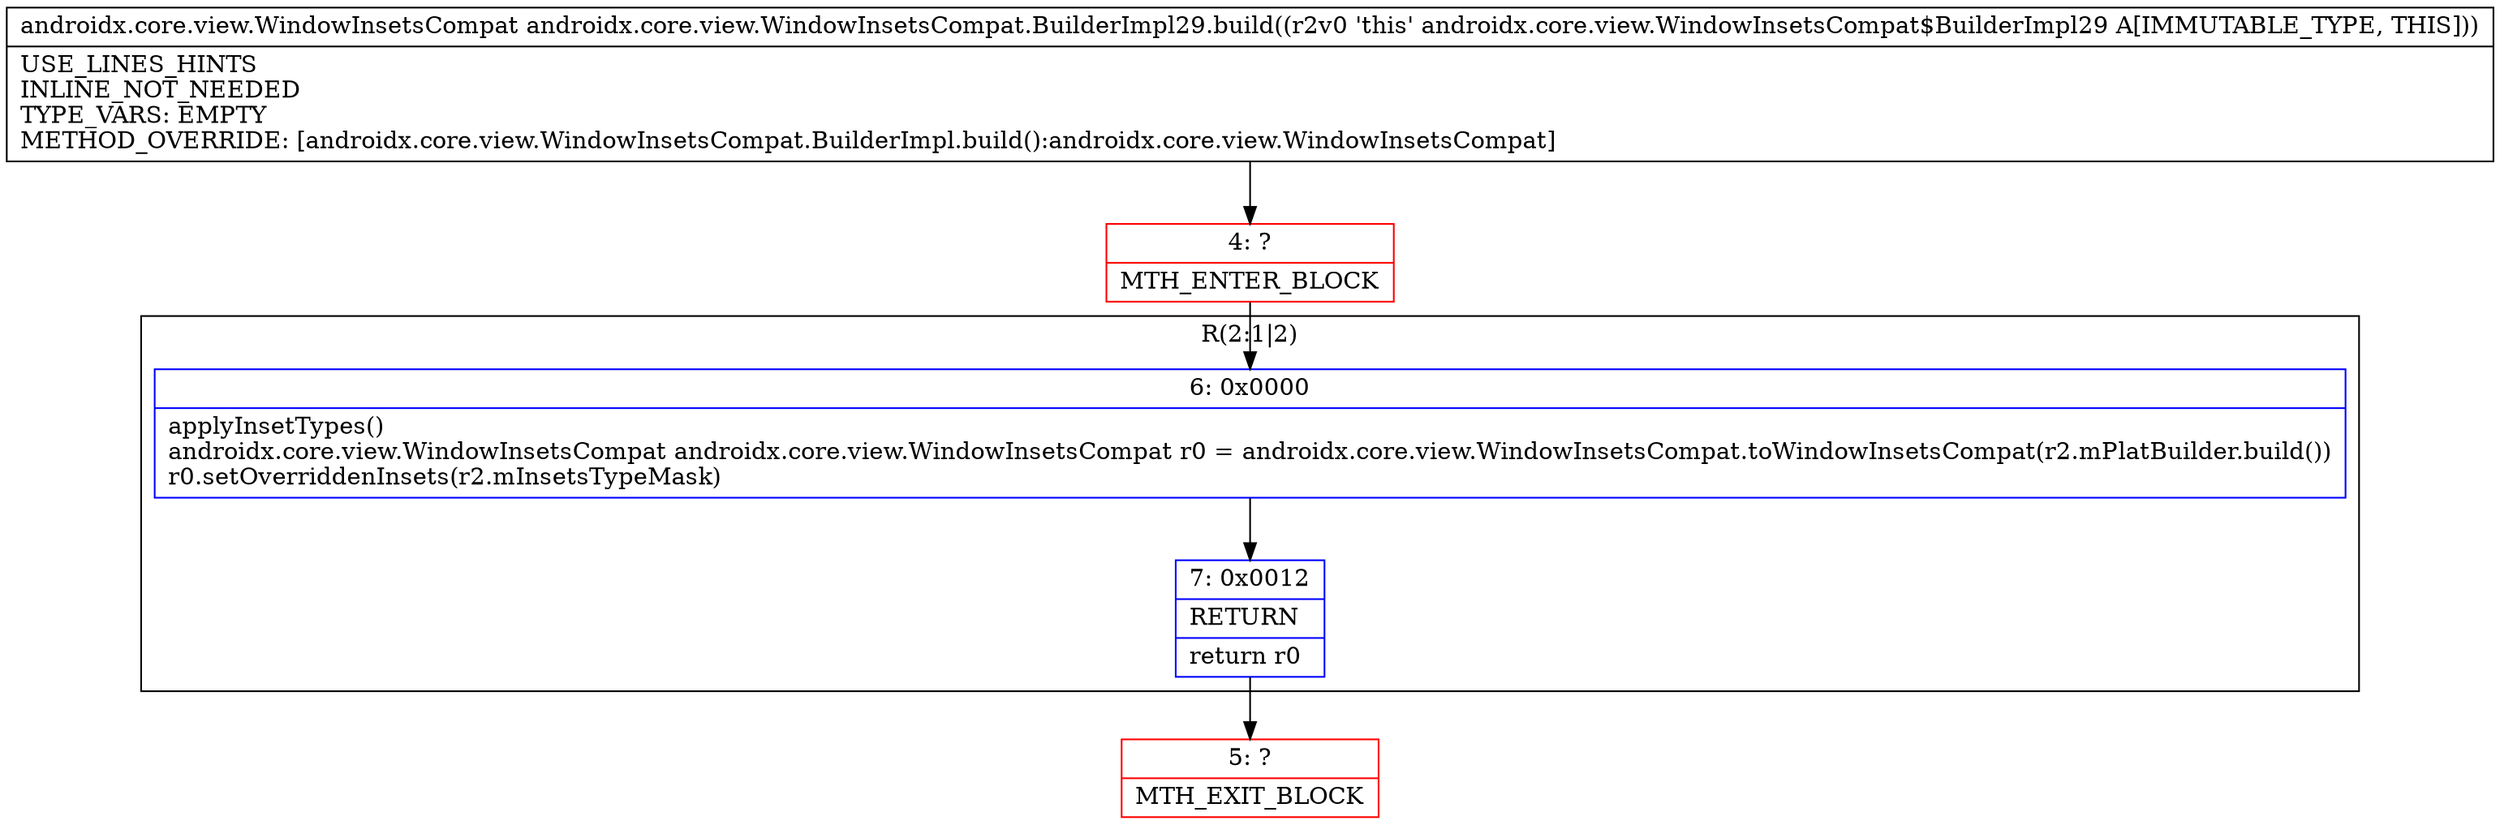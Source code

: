 digraph "CFG forandroidx.core.view.WindowInsetsCompat.BuilderImpl29.build()Landroidx\/core\/view\/WindowInsetsCompat;" {
subgraph cluster_Region_1473673523 {
label = "R(2:1|2)";
node [shape=record,color=blue];
Node_6 [shape=record,label="{6\:\ 0x0000|applyInsetTypes()\landroidx.core.view.WindowInsetsCompat androidx.core.view.WindowInsetsCompat r0 = androidx.core.view.WindowInsetsCompat.toWindowInsetsCompat(r2.mPlatBuilder.build())\lr0.setOverriddenInsets(r2.mInsetsTypeMask)\l}"];
Node_7 [shape=record,label="{7\:\ 0x0012|RETURN\l|return r0\l}"];
}
Node_4 [shape=record,color=red,label="{4\:\ ?|MTH_ENTER_BLOCK\l}"];
Node_5 [shape=record,color=red,label="{5\:\ ?|MTH_EXIT_BLOCK\l}"];
MethodNode[shape=record,label="{androidx.core.view.WindowInsetsCompat androidx.core.view.WindowInsetsCompat.BuilderImpl29.build((r2v0 'this' androidx.core.view.WindowInsetsCompat$BuilderImpl29 A[IMMUTABLE_TYPE, THIS]))  | USE_LINES_HINTS\lINLINE_NOT_NEEDED\lTYPE_VARS: EMPTY\lMETHOD_OVERRIDE: [androidx.core.view.WindowInsetsCompat.BuilderImpl.build():androidx.core.view.WindowInsetsCompat]\l}"];
MethodNode -> Node_4;Node_6 -> Node_7;
Node_7 -> Node_5;
Node_4 -> Node_6;
}

